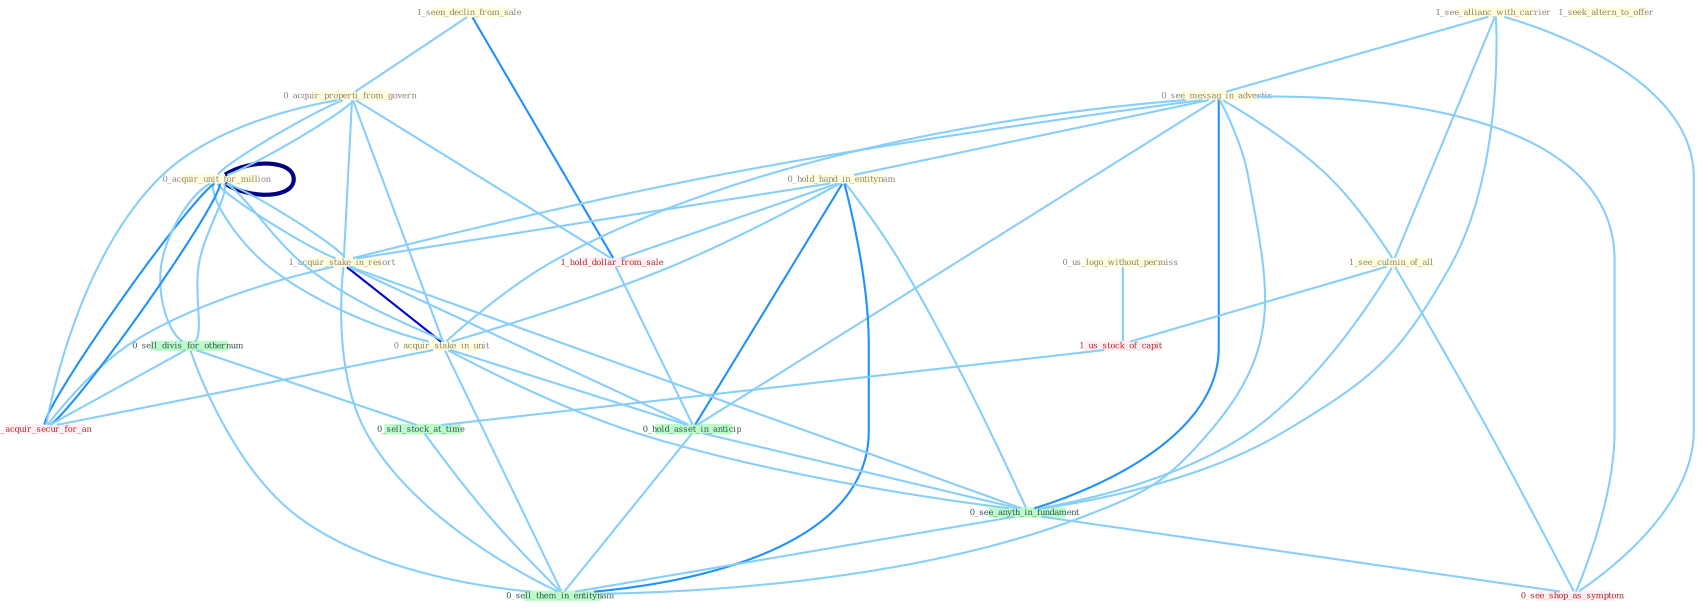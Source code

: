 Graph G{ 
    node
    [shape=polygon,style=filled,width=.5,height=.06,color="#BDFCC9",fixedsize=true,fontsize=4,
    fontcolor="#2f4f4f"];
    {node
    [color="#ffffe0", fontcolor="#8b7d6b"] "1_seen_declin_from_sale " "1_see_allianc_with_carrier " "0_us_logo_without_permiss " "0_acquir_unit_for_million " "0_acquir_properti_from_govern " "0_see_messag_in_advertis " "1_seek_altern_to_offer " "0_hold_hand_in_entitynam " "1_see_culmin_of_all " "1_acquir_stake_in_resort " "0_acquir_stake_in_unit "}
{node [color="#fff0f5", fontcolor="#b22222"] "1_acquir_secur_for_an " "1_us_stock_of_capit " "1_hold_dollar_from_sale " "0_see_shop_as_symptom "}
edge [color="#B0E2FF"];

	"1_seen_declin_from_sale " -- "0_acquir_properti_from_govern " [w="1", color="#87cefa" ];
	"1_seen_declin_from_sale " -- "1_hold_dollar_from_sale " [w="2", color="#1e90ff" , len=0.8];
	"1_see_allianc_with_carrier " -- "0_see_messag_in_advertis " [w="1", color="#87cefa" ];
	"1_see_allianc_with_carrier " -- "1_see_culmin_of_all " [w="1", color="#87cefa" ];
	"1_see_allianc_with_carrier " -- "0_see_anyth_in_fundament " [w="1", color="#87cefa" ];
	"1_see_allianc_with_carrier " -- "0_see_shop_as_symptom " [w="1", color="#87cefa" ];
	"0_us_logo_without_permiss " -- "1_us_stock_of_capit " [w="1", color="#87cefa" ];
	"0_acquir_unit_for_million " -- "0_acquir_properti_from_govern " [w="1", color="#87cefa" ];
	"0_acquir_unit_for_million " -- "1_acquir_stake_in_resort " [w="1", color="#87cefa" ];
	"0_acquir_unit_for_million " -- "0_acquir_stake_in_unit " [w="1", color="#87cefa" ];
	"0_acquir_unit_for_million " -- "0_sell_divis_for_othernum " [w="1", color="#87cefa" ];
	"0_acquir_unit_for_million " -- "1_acquir_secur_for_an " [w="2", color="#1e90ff" , len=0.8];
	"0_acquir_unit_for_million " -- "0_acquir_unit_for_million " [w="4", style=bold, color="#000080", len=0.4];
	"0_acquir_properti_from_govern " -- "1_acquir_stake_in_resort " [w="1", color="#87cefa" ];
	"0_acquir_properti_from_govern " -- "0_acquir_stake_in_unit " [w="1", color="#87cefa" ];
	"0_acquir_properti_from_govern " -- "1_acquir_secur_for_an " [w="1", color="#87cefa" ];
	"0_acquir_properti_from_govern " -- "1_hold_dollar_from_sale " [w="1", color="#87cefa" ];
	"0_acquir_properti_from_govern " -- "0_acquir_unit_for_million " [w="1", color="#87cefa" ];
	"0_see_messag_in_advertis " -- "0_hold_hand_in_entitynam " [w="1", color="#87cefa" ];
	"0_see_messag_in_advertis " -- "1_see_culmin_of_all " [w="1", color="#87cefa" ];
	"0_see_messag_in_advertis " -- "1_acquir_stake_in_resort " [w="1", color="#87cefa" ];
	"0_see_messag_in_advertis " -- "0_acquir_stake_in_unit " [w="1", color="#87cefa" ];
	"0_see_messag_in_advertis " -- "0_hold_asset_in_anticip " [w="1", color="#87cefa" ];
	"0_see_messag_in_advertis " -- "0_see_anyth_in_fundament " [w="2", color="#1e90ff" , len=0.8];
	"0_see_messag_in_advertis " -- "0_see_shop_as_symptom " [w="1", color="#87cefa" ];
	"0_see_messag_in_advertis " -- "0_sell_them_in_entitynam " [w="1", color="#87cefa" ];
	"0_hold_hand_in_entitynam " -- "1_acquir_stake_in_resort " [w="1", color="#87cefa" ];
	"0_hold_hand_in_entitynam " -- "0_acquir_stake_in_unit " [w="1", color="#87cefa" ];
	"0_hold_hand_in_entitynam " -- "1_hold_dollar_from_sale " [w="1", color="#87cefa" ];
	"0_hold_hand_in_entitynam " -- "0_hold_asset_in_anticip " [w="2", color="#1e90ff" , len=0.8];
	"0_hold_hand_in_entitynam " -- "0_see_anyth_in_fundament " [w="1", color="#87cefa" ];
	"0_hold_hand_in_entitynam " -- "0_sell_them_in_entitynam " [w="2", color="#1e90ff" , len=0.8];
	"1_see_culmin_of_all " -- "1_us_stock_of_capit " [w="1", color="#87cefa" ];
	"1_see_culmin_of_all " -- "0_see_anyth_in_fundament " [w="1", color="#87cefa" ];
	"1_see_culmin_of_all " -- "0_see_shop_as_symptom " [w="1", color="#87cefa" ];
	"1_acquir_stake_in_resort " -- "0_acquir_stake_in_unit " [w="3", color="#0000cd" , len=0.6];
	"1_acquir_stake_in_resort " -- "1_acquir_secur_for_an " [w="1", color="#87cefa" ];
	"1_acquir_stake_in_resort " -- "0_hold_asset_in_anticip " [w="1", color="#87cefa" ];
	"1_acquir_stake_in_resort " -- "0_see_anyth_in_fundament " [w="1", color="#87cefa" ];
	"1_acquir_stake_in_resort " -- "0_acquir_unit_for_million " [w="1", color="#87cefa" ];
	"1_acquir_stake_in_resort " -- "0_sell_them_in_entitynam " [w="1", color="#87cefa" ];
	"0_acquir_stake_in_unit " -- "1_acquir_secur_for_an " [w="1", color="#87cefa" ];
	"0_acquir_stake_in_unit " -- "0_hold_asset_in_anticip " [w="1", color="#87cefa" ];
	"0_acquir_stake_in_unit " -- "0_see_anyth_in_fundament " [w="1", color="#87cefa" ];
	"0_acquir_stake_in_unit " -- "0_acquir_unit_for_million " [w="1", color="#87cefa" ];
	"0_acquir_stake_in_unit " -- "0_sell_them_in_entitynam " [w="1", color="#87cefa" ];
	"0_sell_divis_for_othernum " -- "1_acquir_secur_for_an " [w="1", color="#87cefa" ];
	"0_sell_divis_for_othernum " -- "0_sell_stock_at_time " [w="1", color="#87cefa" ];
	"0_sell_divis_for_othernum " -- "0_acquir_unit_for_million " [w="1", color="#87cefa" ];
	"0_sell_divis_for_othernum " -- "0_sell_them_in_entitynam " [w="1", color="#87cefa" ];
	"1_acquir_secur_for_an " -- "0_acquir_unit_for_million " [w="2", color="#1e90ff" , len=0.8];
	"1_us_stock_of_capit " -- "0_sell_stock_at_time " [w="1", color="#87cefa" ];
	"1_hold_dollar_from_sale " -- "0_hold_asset_in_anticip " [w="1", color="#87cefa" ];
	"0_hold_asset_in_anticip " -- "0_see_anyth_in_fundament " [w="1", color="#87cefa" ];
	"0_hold_asset_in_anticip " -- "0_sell_them_in_entitynam " [w="1", color="#87cefa" ];
	"0_sell_stock_at_time " -- "0_sell_them_in_entitynam " [w="1", color="#87cefa" ];
	"0_see_anyth_in_fundament " -- "0_see_shop_as_symptom " [w="1", color="#87cefa" ];
	"0_see_anyth_in_fundament " -- "0_sell_them_in_entitynam " [w="1", color="#87cefa" ];
}